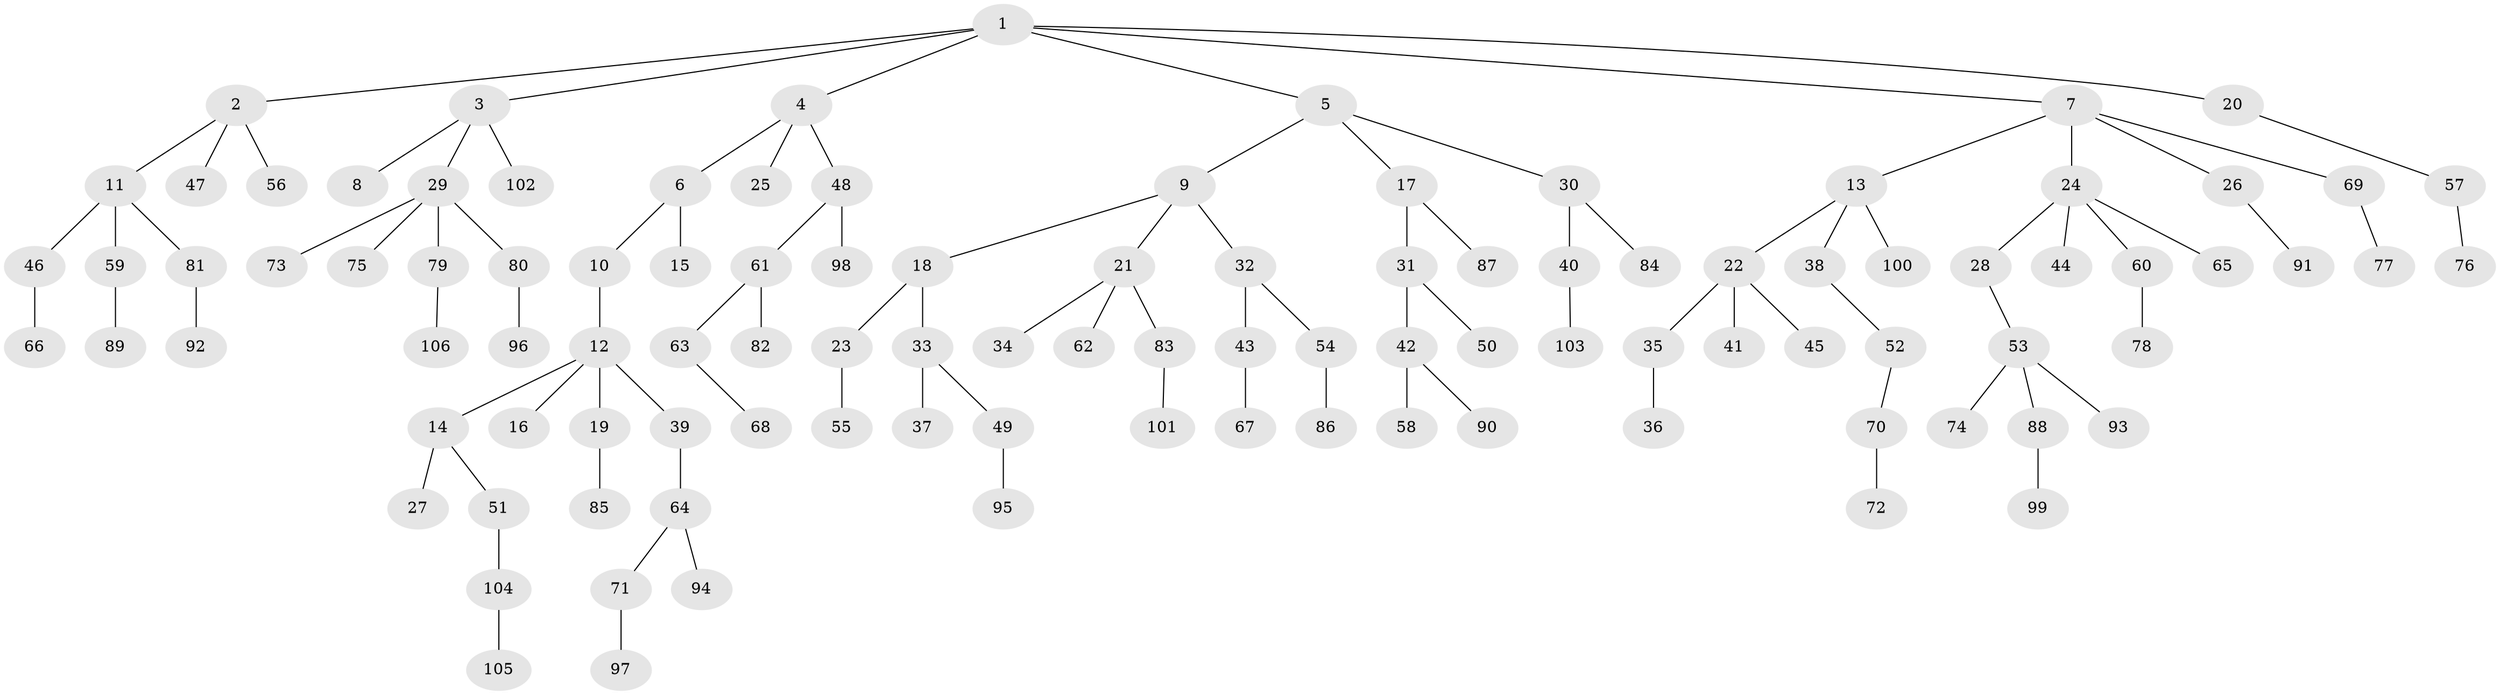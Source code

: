 // coarse degree distribution, {1: 0.46875, 2: 0.25, 3: 0.1875, 5: 0.03125, 4: 0.0625}
// Generated by graph-tools (version 1.1) at 2025/37/03/04/25 23:37:17]
// undirected, 106 vertices, 105 edges
graph export_dot {
  node [color=gray90,style=filled];
  1;
  2;
  3;
  4;
  5;
  6;
  7;
  8;
  9;
  10;
  11;
  12;
  13;
  14;
  15;
  16;
  17;
  18;
  19;
  20;
  21;
  22;
  23;
  24;
  25;
  26;
  27;
  28;
  29;
  30;
  31;
  32;
  33;
  34;
  35;
  36;
  37;
  38;
  39;
  40;
  41;
  42;
  43;
  44;
  45;
  46;
  47;
  48;
  49;
  50;
  51;
  52;
  53;
  54;
  55;
  56;
  57;
  58;
  59;
  60;
  61;
  62;
  63;
  64;
  65;
  66;
  67;
  68;
  69;
  70;
  71;
  72;
  73;
  74;
  75;
  76;
  77;
  78;
  79;
  80;
  81;
  82;
  83;
  84;
  85;
  86;
  87;
  88;
  89;
  90;
  91;
  92;
  93;
  94;
  95;
  96;
  97;
  98;
  99;
  100;
  101;
  102;
  103;
  104;
  105;
  106;
  1 -- 2;
  1 -- 3;
  1 -- 4;
  1 -- 5;
  1 -- 7;
  1 -- 20;
  2 -- 11;
  2 -- 47;
  2 -- 56;
  3 -- 8;
  3 -- 29;
  3 -- 102;
  4 -- 6;
  4 -- 25;
  4 -- 48;
  5 -- 9;
  5 -- 17;
  5 -- 30;
  6 -- 10;
  6 -- 15;
  7 -- 13;
  7 -- 24;
  7 -- 26;
  7 -- 69;
  9 -- 18;
  9 -- 21;
  9 -- 32;
  10 -- 12;
  11 -- 46;
  11 -- 59;
  11 -- 81;
  12 -- 14;
  12 -- 16;
  12 -- 19;
  12 -- 39;
  13 -- 22;
  13 -- 38;
  13 -- 100;
  14 -- 27;
  14 -- 51;
  17 -- 31;
  17 -- 87;
  18 -- 23;
  18 -- 33;
  19 -- 85;
  20 -- 57;
  21 -- 34;
  21 -- 62;
  21 -- 83;
  22 -- 35;
  22 -- 41;
  22 -- 45;
  23 -- 55;
  24 -- 28;
  24 -- 44;
  24 -- 60;
  24 -- 65;
  26 -- 91;
  28 -- 53;
  29 -- 73;
  29 -- 75;
  29 -- 79;
  29 -- 80;
  30 -- 40;
  30 -- 84;
  31 -- 42;
  31 -- 50;
  32 -- 43;
  32 -- 54;
  33 -- 37;
  33 -- 49;
  35 -- 36;
  38 -- 52;
  39 -- 64;
  40 -- 103;
  42 -- 58;
  42 -- 90;
  43 -- 67;
  46 -- 66;
  48 -- 61;
  48 -- 98;
  49 -- 95;
  51 -- 104;
  52 -- 70;
  53 -- 74;
  53 -- 88;
  53 -- 93;
  54 -- 86;
  57 -- 76;
  59 -- 89;
  60 -- 78;
  61 -- 63;
  61 -- 82;
  63 -- 68;
  64 -- 71;
  64 -- 94;
  69 -- 77;
  70 -- 72;
  71 -- 97;
  79 -- 106;
  80 -- 96;
  81 -- 92;
  83 -- 101;
  88 -- 99;
  104 -- 105;
}
